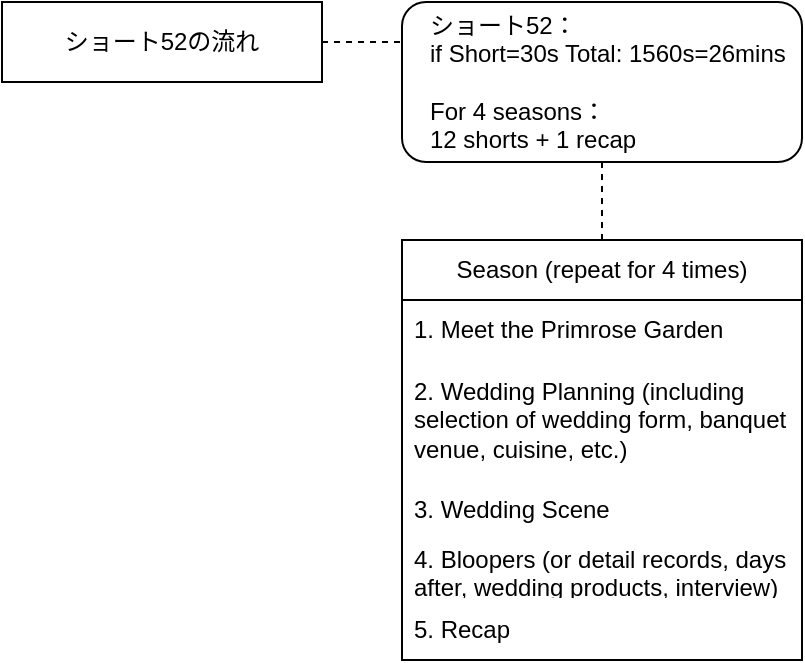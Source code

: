 <mxfile version="20.8.16" type="github">
  <diagram name="第 1 页" id="QphtTLHyzabLkcDR0NQY">
    <mxGraphModel dx="1030" dy="841" grid="1" gridSize="10" guides="1" tooltips="1" connect="1" arrows="1" fold="1" page="1" pageScale="1" pageWidth="1169" pageHeight="827" math="0" shadow="0">
      <root>
        <mxCell id="0" />
        <mxCell id="1" parent="0" />
        <mxCell id="XRTO34nemUw1Eli-27_c-1" value="ショート52の流れ" style="rounded=0;whiteSpace=wrap;html=1;" vertex="1" parent="1">
          <mxGeometry x="40" y="80" width="160" height="40" as="geometry" />
        </mxCell>
        <mxCell id="XRTO34nemUw1Eli-27_c-2" value="　ショート52：&lt;br&gt;　if Short=30s Total: 1560s=26mins&lt;br&gt;&lt;br&gt;　For 4 seasons：&lt;br&gt;　12 shorts + 1 recap" style="rounded=1;whiteSpace=wrap;html=1;align=left;" vertex="1" parent="1">
          <mxGeometry x="240" y="80" width="200" height="80" as="geometry" />
        </mxCell>
        <mxCell id="XRTO34nemUw1Eli-27_c-3" value="" style="endArrow=none;dashed=1;html=1;rounded=0;exitX=1;exitY=0.5;exitDx=0;exitDy=0;entryX=0;entryY=0.25;entryDx=0;entryDy=0;" edge="1" parent="1" source="XRTO34nemUw1Eli-27_c-1" target="XRTO34nemUw1Eli-27_c-2">
          <mxGeometry width="50" height="50" relative="1" as="geometry">
            <mxPoint x="430" y="370" as="sourcePoint" />
            <mxPoint x="480" y="320" as="targetPoint" />
            <Array as="points" />
          </mxGeometry>
        </mxCell>
        <mxCell id="XRTO34nemUw1Eli-27_c-5" value="Season (repeat for 4 times)" style="swimlane;fontStyle=0;childLayout=stackLayout;horizontal=1;startSize=30;horizontalStack=0;resizeParent=1;resizeParentMax=0;resizeLast=0;collapsible=1;marginBottom=0;whiteSpace=wrap;html=1;" vertex="1" parent="1">
          <mxGeometry x="240" y="199" width="200" height="210" as="geometry">
            <mxRectangle x="280" y="200" width="80" height="30" as="alternateBounds" />
          </mxGeometry>
        </mxCell>
        <mxCell id="XRTO34nemUw1Eli-27_c-6" value="1. Meet the Primrose Garden" style="text;strokeColor=none;fillColor=none;align=left;verticalAlign=middle;spacingLeft=4;spacingRight=4;overflow=hidden;points=[[0,0.5],[1,0.5]];portConstraint=eastwest;rotatable=0;whiteSpace=wrap;html=1;" vertex="1" parent="XRTO34nemUw1Eli-27_c-5">
          <mxGeometry y="30" width="200" height="30" as="geometry" />
        </mxCell>
        <mxCell id="XRTO34nemUw1Eli-27_c-7" value="2. Wedding Planning (including selection of wedding form, banquet venue, cuisine, etc.)" style="text;strokeColor=none;fillColor=none;align=left;verticalAlign=middle;spacingLeft=4;spacingRight=4;overflow=hidden;points=[[0,0.5],[1,0.5]];portConstraint=eastwest;rotatable=0;whiteSpace=wrap;html=1;" vertex="1" parent="XRTO34nemUw1Eli-27_c-5">
          <mxGeometry y="60" width="200" height="60" as="geometry" />
        </mxCell>
        <mxCell id="XRTO34nemUw1Eli-27_c-8" value="3. Wedding Scene" style="text;strokeColor=none;fillColor=none;align=left;verticalAlign=middle;spacingLeft=4;spacingRight=4;overflow=hidden;points=[[0,0.5],[1,0.5]];portConstraint=eastwest;rotatable=0;whiteSpace=wrap;html=1;" vertex="1" parent="XRTO34nemUw1Eli-27_c-5">
          <mxGeometry y="120" width="200" height="30" as="geometry" />
        </mxCell>
        <mxCell id="XRTO34nemUw1Eli-27_c-11" value="4.&amp;nbsp;Bloopers (or detail records, days after, wedding products, interview)" style="text;strokeColor=none;fillColor=none;align=left;verticalAlign=middle;spacingLeft=4;spacingRight=4;overflow=hidden;points=[[0,0.5],[1,0.5]];portConstraint=eastwest;rotatable=0;whiteSpace=wrap;html=1;" vertex="1" parent="XRTO34nemUw1Eli-27_c-5">
          <mxGeometry y="150" width="200" height="30" as="geometry" />
        </mxCell>
        <mxCell id="XRTO34nemUw1Eli-27_c-12" value="5. Recap" style="text;strokeColor=none;fillColor=none;align=left;verticalAlign=middle;spacingLeft=4;spacingRight=4;overflow=hidden;points=[[0,0.5],[1,0.5]];portConstraint=eastwest;rotatable=0;whiteSpace=wrap;html=1;" vertex="1" parent="XRTO34nemUw1Eli-27_c-5">
          <mxGeometry y="180" width="200" height="30" as="geometry" />
        </mxCell>
        <mxCell id="XRTO34nemUw1Eli-27_c-14" value="" style="endArrow=none;dashed=1;html=1;rounded=0;exitX=0.5;exitY=1;exitDx=0;exitDy=0;entryX=0.5;entryY=0;entryDx=0;entryDy=0;" edge="1" parent="1" source="XRTO34nemUw1Eli-27_c-2" target="XRTO34nemUw1Eli-27_c-5">
          <mxGeometry width="50" height="50" relative="1" as="geometry">
            <mxPoint x="-110" y="109" as="sourcePoint" />
            <mxPoint x="-30" y="109" as="targetPoint" />
            <Array as="points" />
          </mxGeometry>
        </mxCell>
      </root>
    </mxGraphModel>
  </diagram>
</mxfile>
